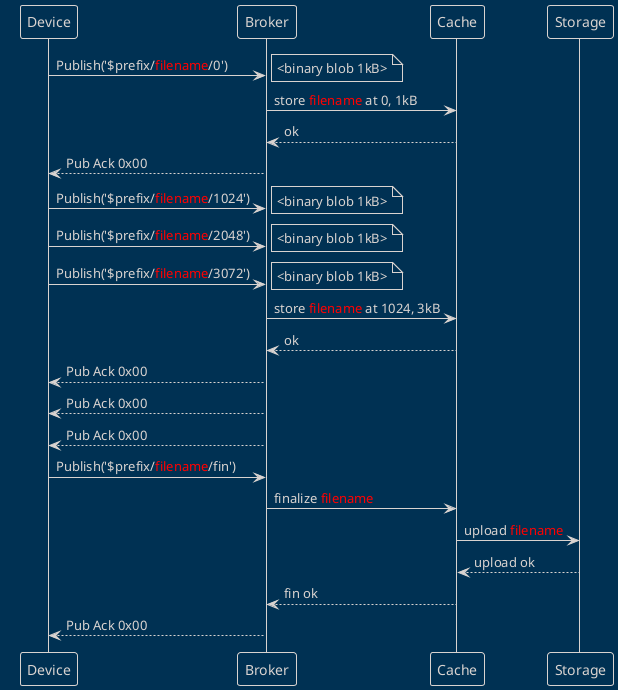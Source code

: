 @startuml
!theme blueprint
Device -> Broker: Publish('$prefix/<color red>filename</color>/0')
note right
<binary blob 1kB>
end note
Broker -> Cache: store <color red>filename</color> at 0, 1kB
Cache --> Broker: ok
Broker --> Device: Pub Ack 0x00
Device -> Broker: Publish('$prefix/<color red>filename</color>/1024')
note right
<binary blob 1kB>
end note
Device -> Broker: Publish('$prefix/<color red>filename</color>/2048')
note right
<binary blob 1kB>
end note
Device -> Broker: Publish('$prefix/<color red>filename</color>/3072')
note right
<binary blob 1kB>
end note
Broker -> Cache: store <color red>filename</color> at 1024, 3kB
Cache --> Broker: ok
Broker --> Device: Pub Ack 0x00
Broker --> Device: Pub Ack 0x00
Broker --> Device: Pub Ack 0x00
Device -> Broker: Publish('$prefix/<color red>filename</color>/fin')
Broker -> Cache: finalize <color red>filename</color>
Cache -> Storage: upload <color red>filename</color>
Storage --> Cache: upload ok
Cache --> Broker: fin ok
Broker --> Device: Pub Ack 0x00
@enduml
